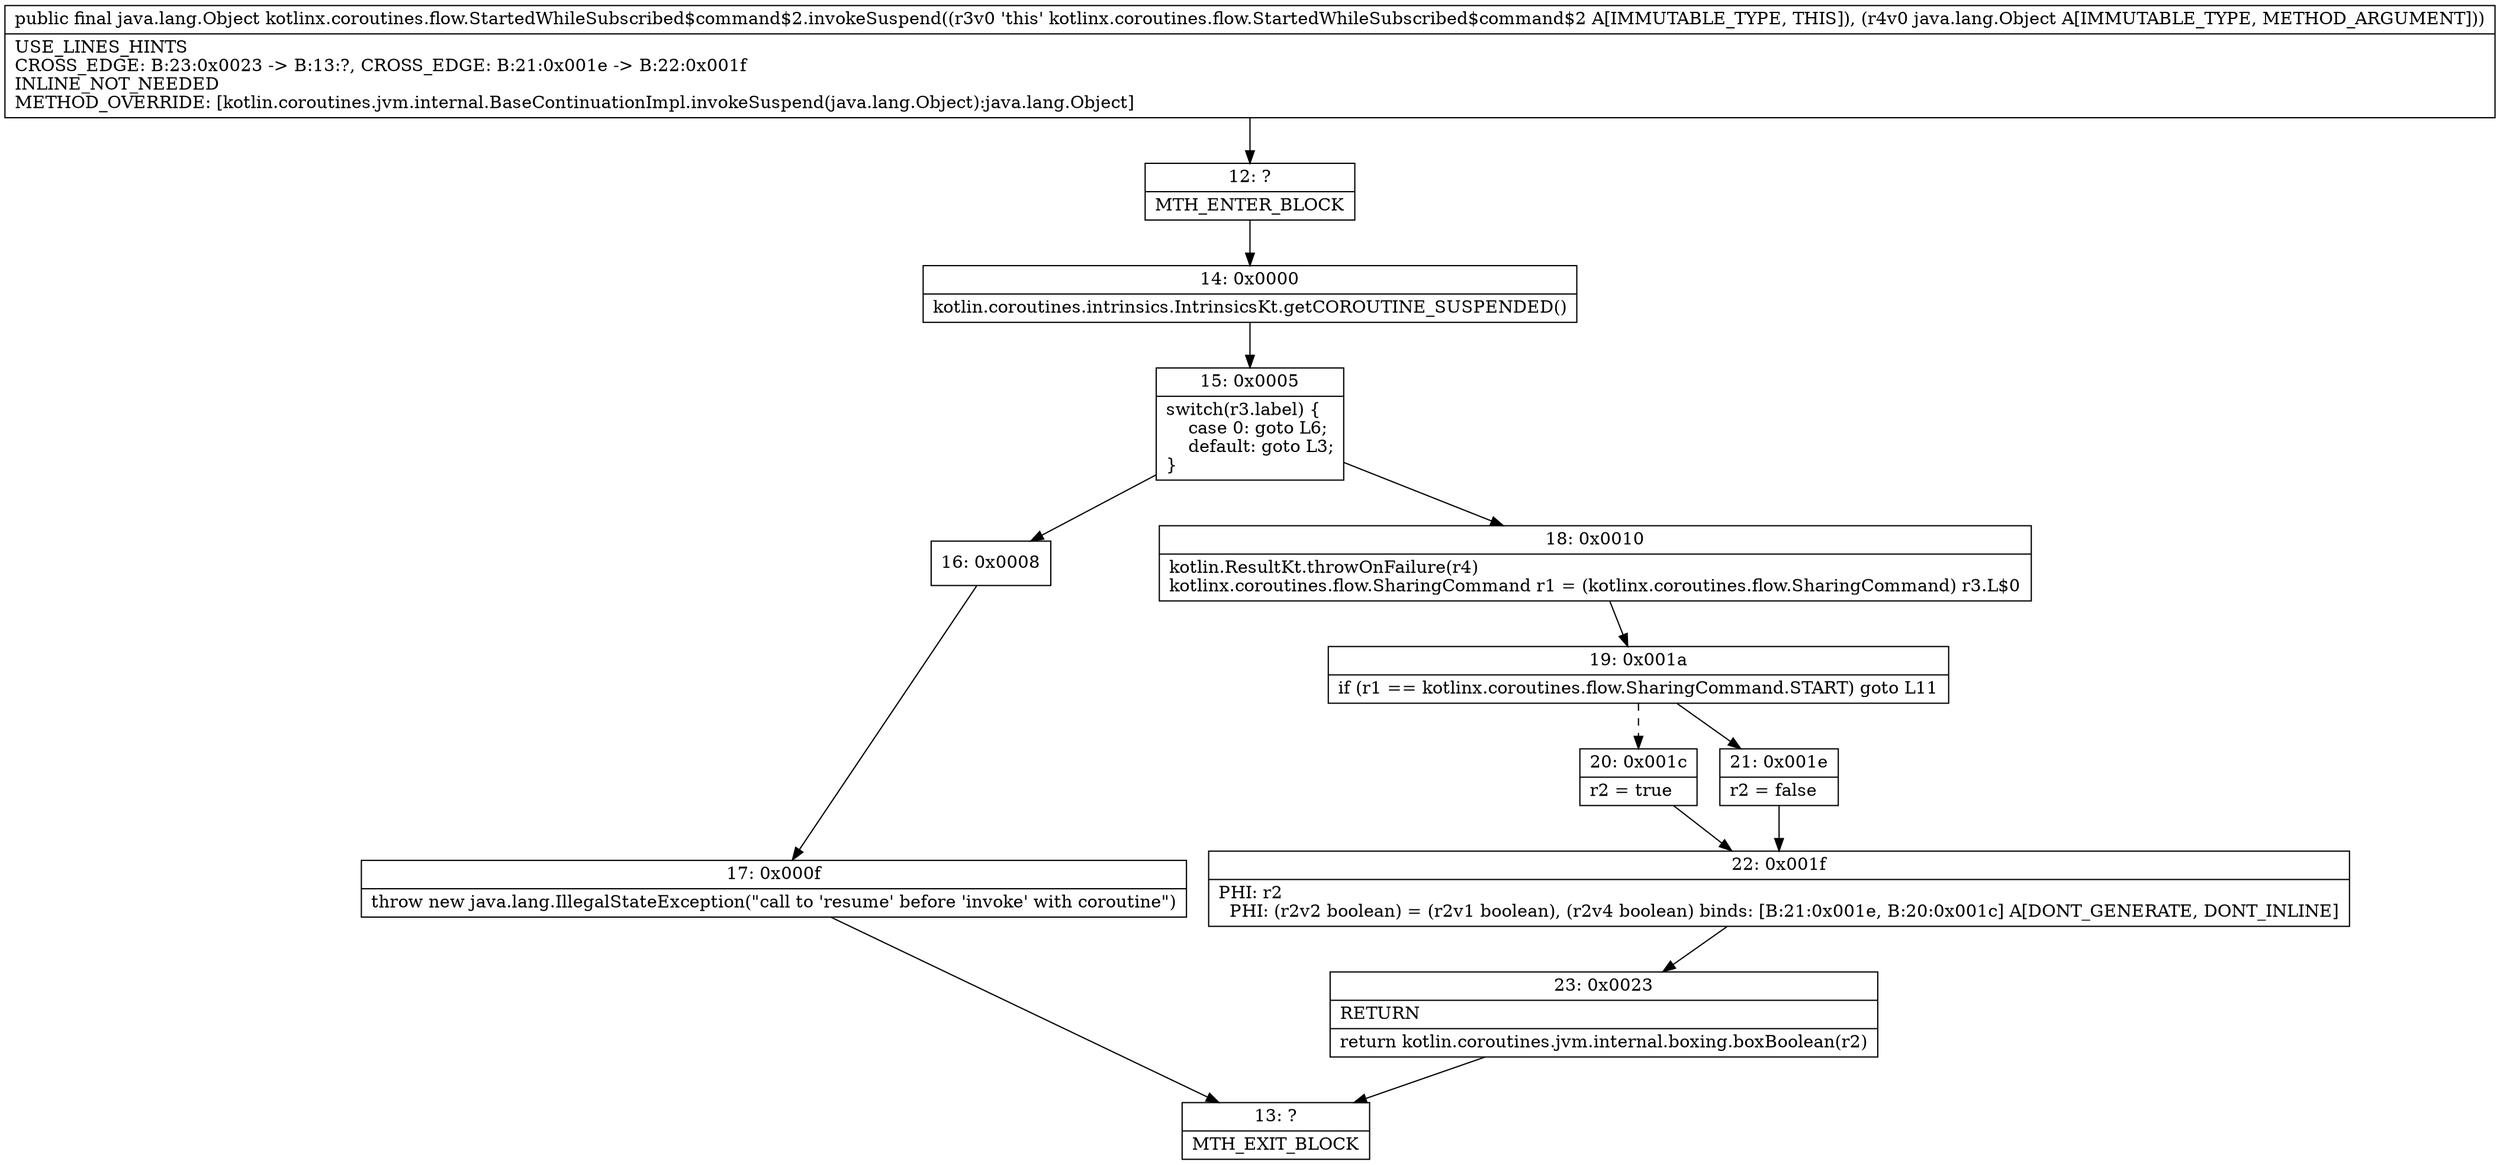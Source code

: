 digraph "CFG forkotlinx.coroutines.flow.StartedWhileSubscribed$command$2.invokeSuspend(Ljava\/lang\/Object;)Ljava\/lang\/Object;" {
Node_12 [shape=record,label="{12\:\ ?|MTH_ENTER_BLOCK\l}"];
Node_14 [shape=record,label="{14\:\ 0x0000|kotlin.coroutines.intrinsics.IntrinsicsKt.getCOROUTINE_SUSPENDED()\l}"];
Node_15 [shape=record,label="{15\:\ 0x0005|switch(r3.label) \{\l    case 0: goto L6;\l    default: goto L3;\l\}\l}"];
Node_16 [shape=record,label="{16\:\ 0x0008}"];
Node_17 [shape=record,label="{17\:\ 0x000f|throw new java.lang.IllegalStateException(\"call to 'resume' before 'invoke' with coroutine\")\l}"];
Node_13 [shape=record,label="{13\:\ ?|MTH_EXIT_BLOCK\l}"];
Node_18 [shape=record,label="{18\:\ 0x0010|kotlin.ResultKt.throwOnFailure(r4)\lkotlinx.coroutines.flow.SharingCommand r1 = (kotlinx.coroutines.flow.SharingCommand) r3.L$0\l}"];
Node_19 [shape=record,label="{19\:\ 0x001a|if (r1 == kotlinx.coroutines.flow.SharingCommand.START) goto L11\l}"];
Node_20 [shape=record,label="{20\:\ 0x001c|r2 = true\l}"];
Node_22 [shape=record,label="{22\:\ 0x001f|PHI: r2 \l  PHI: (r2v2 boolean) = (r2v1 boolean), (r2v4 boolean) binds: [B:21:0x001e, B:20:0x001c] A[DONT_GENERATE, DONT_INLINE]\l}"];
Node_23 [shape=record,label="{23\:\ 0x0023|RETURN\l|return kotlin.coroutines.jvm.internal.boxing.boxBoolean(r2)\l}"];
Node_21 [shape=record,label="{21\:\ 0x001e|r2 = false\l}"];
MethodNode[shape=record,label="{public final java.lang.Object kotlinx.coroutines.flow.StartedWhileSubscribed$command$2.invokeSuspend((r3v0 'this' kotlinx.coroutines.flow.StartedWhileSubscribed$command$2 A[IMMUTABLE_TYPE, THIS]), (r4v0 java.lang.Object A[IMMUTABLE_TYPE, METHOD_ARGUMENT]))  | USE_LINES_HINTS\lCROSS_EDGE: B:23:0x0023 \-\> B:13:?, CROSS_EDGE: B:21:0x001e \-\> B:22:0x001f\lINLINE_NOT_NEEDED\lMETHOD_OVERRIDE: [kotlin.coroutines.jvm.internal.BaseContinuationImpl.invokeSuspend(java.lang.Object):java.lang.Object]\l}"];
MethodNode -> Node_12;Node_12 -> Node_14;
Node_14 -> Node_15;
Node_15 -> Node_16;
Node_15 -> Node_18;
Node_16 -> Node_17;
Node_17 -> Node_13;
Node_18 -> Node_19;
Node_19 -> Node_20[style=dashed];
Node_19 -> Node_21;
Node_20 -> Node_22;
Node_22 -> Node_23;
Node_23 -> Node_13;
Node_21 -> Node_22;
}

